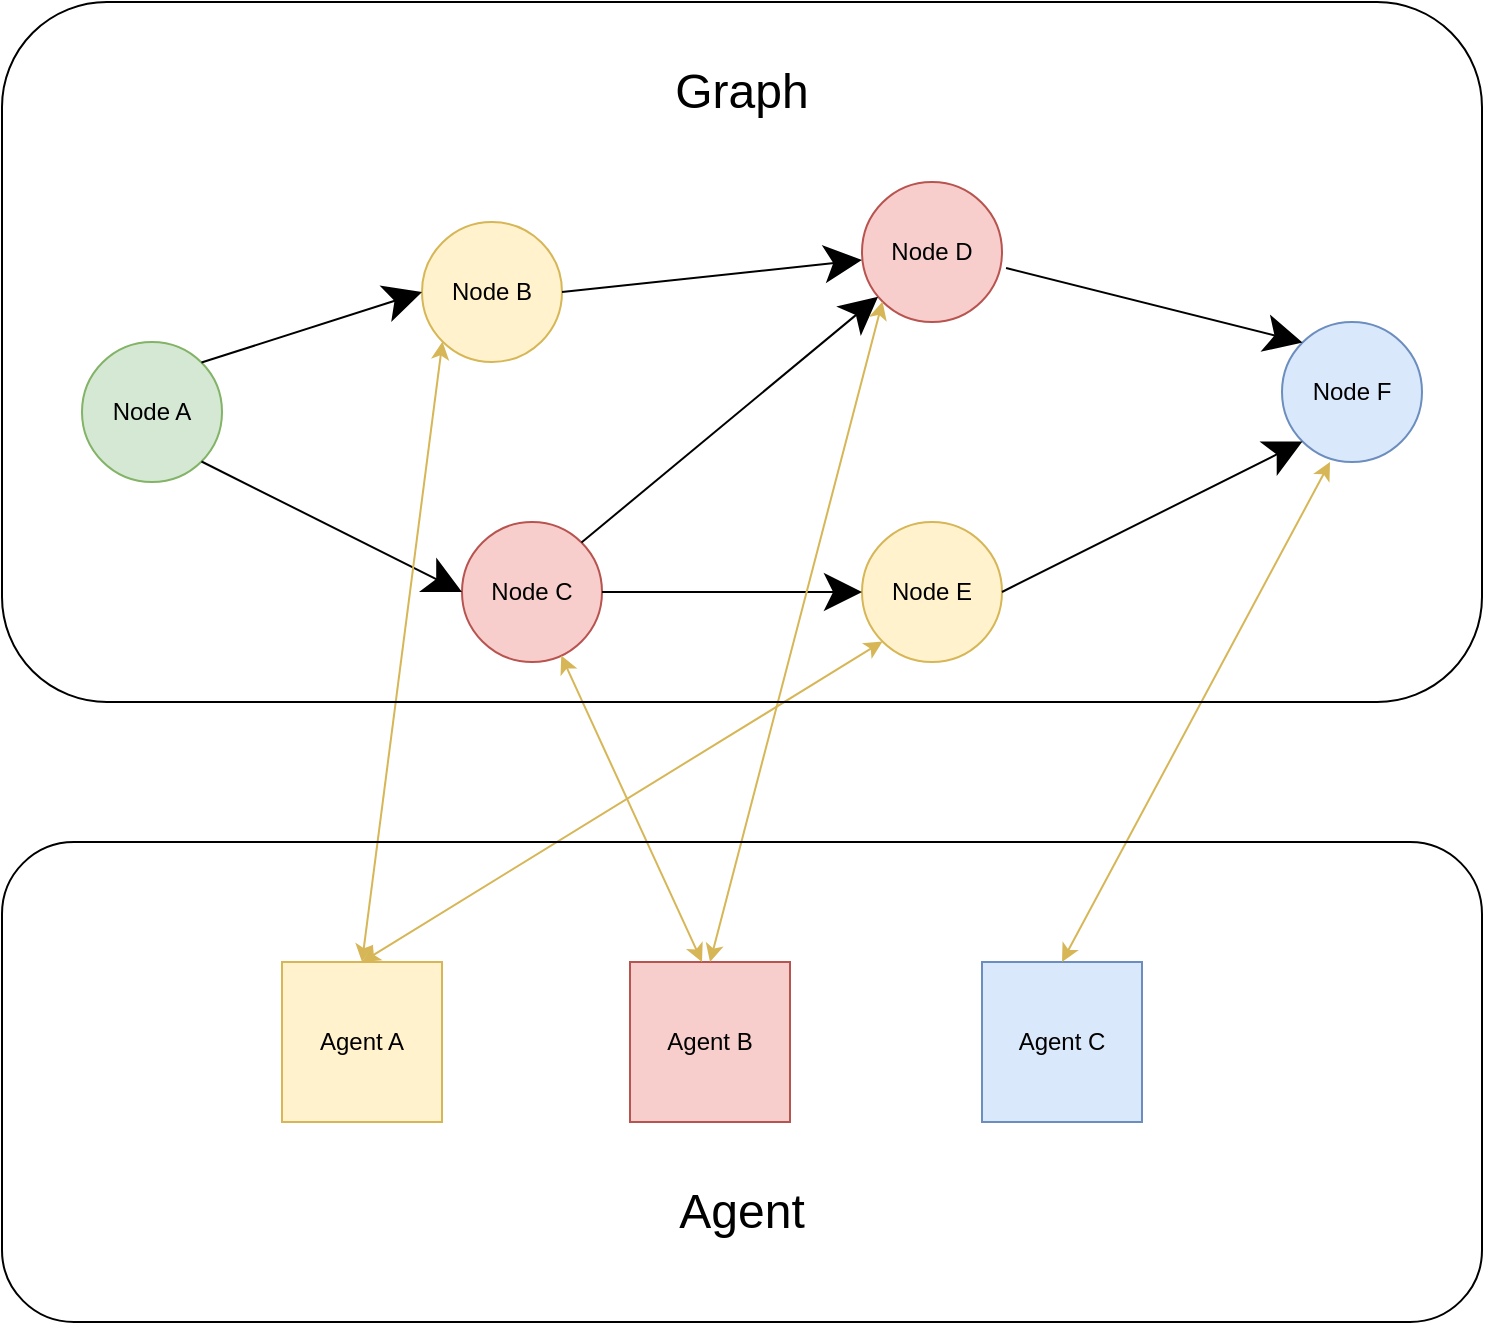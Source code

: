 <mxfile version="24.8.2">
  <diagram name="ページ1" id="fggOw00aKEGHQSjqH7mn">
    <mxGraphModel dx="996" dy="686" grid="1" gridSize="10" guides="1" tooltips="1" connect="1" arrows="1" fold="1" page="1" pageScale="1" pageWidth="827" pageHeight="1169" math="0" shadow="0">
      <root>
        <mxCell id="0" />
        <mxCell id="1" parent="0" />
        <mxCell id="pP3HvTK47zw7e1M1eDcl-1" value="Node A" style="ellipse;whiteSpace=wrap;html=1;fillColor=#d5e8d4;strokeColor=#82b366;" parent="1" vertex="1">
          <mxGeometry x="60" y="210" width="70" height="70" as="geometry" />
        </mxCell>
        <mxCell id="pP3HvTK47zw7e1M1eDcl-3" value="Node B" style="ellipse;whiteSpace=wrap;html=1;fillColor=#fff2cc;strokeColor=#d6b656;" parent="1" vertex="1">
          <mxGeometry x="230" y="150" width="70" height="70" as="geometry" />
        </mxCell>
        <mxCell id="pP3HvTK47zw7e1M1eDcl-4" value="Node C" style="ellipse;whiteSpace=wrap;html=1;fillColor=#f8cecc;strokeColor=#b85450;" parent="1" vertex="1">
          <mxGeometry x="250" y="300" width="70" height="70" as="geometry" />
        </mxCell>
        <mxCell id="pP3HvTK47zw7e1M1eDcl-5" value="Node D" style="ellipse;whiteSpace=wrap;html=1;fillColor=#f8cecc;strokeColor=#b85450;" parent="1" vertex="1">
          <mxGeometry x="450" y="130" width="70" height="70" as="geometry" />
        </mxCell>
        <mxCell id="pP3HvTK47zw7e1M1eDcl-6" value="Node E" style="ellipse;whiteSpace=wrap;html=1;fillColor=#fff2cc;strokeColor=#d6b656;" parent="1" vertex="1">
          <mxGeometry x="450" y="300" width="70" height="70" as="geometry" />
        </mxCell>
        <mxCell id="pP3HvTK47zw7e1M1eDcl-7" value="Node F" style="ellipse;whiteSpace=wrap;html=1;fillColor=#dae8fc;strokeColor=#6c8ebf;" parent="1" vertex="1">
          <mxGeometry x="660" y="200" width="70" height="70" as="geometry" />
        </mxCell>
        <mxCell id="pP3HvTK47zw7e1M1eDcl-8" value="" style="endArrow=classic;html=1;rounded=0;exitX=1;exitY=0;exitDx=0;exitDy=0;jumpSize=6;endSize=16;" parent="1" edge="1">
          <mxGeometry width="50" height="50" relative="1" as="geometry">
            <mxPoint x="119.749" y="220.251" as="sourcePoint" />
            <mxPoint x="230" y="185" as="targetPoint" />
          </mxGeometry>
        </mxCell>
        <mxCell id="pP3HvTK47zw7e1M1eDcl-9" value="" style="endArrow=classic;html=1;rounded=0;entryX=0;entryY=0.5;entryDx=0;entryDy=0;exitX=1;exitY=1;exitDx=0;exitDy=0;endSize=16;" parent="1" target="pP3HvTK47zw7e1M1eDcl-4" edge="1">
          <mxGeometry width="50" height="50" relative="1" as="geometry">
            <mxPoint x="119.749" y="269.749" as="sourcePoint" />
            <mxPoint x="500" y="370" as="targetPoint" />
          </mxGeometry>
        </mxCell>
        <mxCell id="pP3HvTK47zw7e1M1eDcl-10" value="" style="endArrow=classic;html=1;rounded=0;exitX=1;exitY=0.5;exitDx=0;exitDy=0;endSize=16;" parent="1" source="pP3HvTK47zw7e1M1eDcl-3" edge="1">
          <mxGeometry width="50" height="50" relative="1" as="geometry">
            <mxPoint x="330" y="220" as="sourcePoint" />
            <mxPoint x="450" y="169" as="targetPoint" />
          </mxGeometry>
        </mxCell>
        <mxCell id="pP3HvTK47zw7e1M1eDcl-11" value="" style="endArrow=classic;html=1;rounded=0;exitX=1;exitY=0.5;exitDx=0;exitDy=0;entryX=0;entryY=1;entryDx=0;entryDy=0;endSize=16;" parent="1" source="pP3HvTK47zw7e1M1eDcl-6" target="pP3HvTK47zw7e1M1eDcl-7" edge="1">
          <mxGeometry width="50" height="50" relative="1" as="geometry">
            <mxPoint x="570" y="400" as="sourcePoint" />
            <mxPoint x="620" y="350" as="targetPoint" />
          </mxGeometry>
        </mxCell>
        <mxCell id="pP3HvTK47zw7e1M1eDcl-12" value="" style="endArrow=classic;html=1;rounded=0;exitX=1.029;exitY=0.614;exitDx=0;exitDy=0;entryX=0;entryY=0;entryDx=0;entryDy=0;exitPerimeter=0;endSize=16;" parent="1" source="pP3HvTK47zw7e1M1eDcl-5" target="pP3HvTK47zw7e1M1eDcl-7" edge="1">
          <mxGeometry width="50" height="50" relative="1" as="geometry">
            <mxPoint x="519.999" y="180.001" as="sourcePoint" />
            <mxPoint x="521.25" y="249.75" as="targetPoint" />
          </mxGeometry>
        </mxCell>
        <mxCell id="pP3HvTK47zw7e1M1eDcl-13" value="" style="endArrow=classic;html=1;rounded=0;exitX=1;exitY=0.5;exitDx=0;exitDy=0;entryX=0;entryY=0.5;entryDx=0;entryDy=0;endSize=16;" parent="1" source="pP3HvTK47zw7e1M1eDcl-4" target="pP3HvTK47zw7e1M1eDcl-6" edge="1">
          <mxGeometry width="50" height="50" relative="1" as="geometry">
            <mxPoint x="450" y="420" as="sourcePoint" />
            <mxPoint x="390" y="230" as="targetPoint" />
          </mxGeometry>
        </mxCell>
        <mxCell id="pP3HvTK47zw7e1M1eDcl-14" value="" style="endArrow=classic;html=1;rounded=0;exitX=1;exitY=0;exitDx=0;exitDy=0;endSize=16;" parent="1" source="pP3HvTK47zw7e1M1eDcl-4" target="pP3HvTK47zw7e1M1eDcl-5" edge="1">
          <mxGeometry width="50" height="50" relative="1" as="geometry">
            <mxPoint x="450" y="420" as="sourcePoint" />
            <mxPoint x="500" y="370" as="targetPoint" />
          </mxGeometry>
        </mxCell>
        <mxCell id="pP3HvTK47zw7e1M1eDcl-15" value="Agent A" style="whiteSpace=wrap;html=1;aspect=fixed;fillColor=#fff2cc;strokeColor=#d6b656;" parent="1" vertex="1">
          <mxGeometry x="160" y="520" width="80" height="80" as="geometry" />
        </mxCell>
        <mxCell id="pP3HvTK47zw7e1M1eDcl-17" value="Agent C" style="whiteSpace=wrap;html=1;aspect=fixed;fillColor=#dae8fc;strokeColor=#6c8ebf;" parent="1" vertex="1">
          <mxGeometry x="510" y="520" width="80" height="80" as="geometry" />
        </mxCell>
        <mxCell id="pP3HvTK47zw7e1M1eDcl-18" value="Agent B" style="whiteSpace=wrap;html=1;aspect=fixed;fillColor=#f8cecc;strokeColor=#b85450;" parent="1" vertex="1">
          <mxGeometry x="334" y="520" width="80" height="80" as="geometry" />
        </mxCell>
        <mxCell id="pP3HvTK47zw7e1M1eDcl-19" value="" style="endArrow=classic;html=1;rounded=0;exitX=0.5;exitY=0;exitDx=0;exitDy=0;entryX=0;entryY=1;entryDx=0;entryDy=0;fillColor=#fff2cc;strokeColor=#d6b656;startArrow=classic;startFill=1;endFill=1;" parent="1" source="pP3HvTK47zw7e1M1eDcl-15" target="pP3HvTK47zw7e1M1eDcl-3" edge="1">
          <mxGeometry width="50" height="50" relative="1" as="geometry">
            <mxPoint x="450" y="470" as="sourcePoint" />
            <mxPoint x="500" y="420" as="targetPoint" />
          </mxGeometry>
        </mxCell>
        <mxCell id="pP3HvTK47zw7e1M1eDcl-20" value="" style="endArrow=classic;html=1;rounded=0;exitX=0.5;exitY=0;exitDx=0;exitDy=0;entryX=0;entryY=1;entryDx=0;entryDy=0;fillColor=#fff2cc;strokeColor=#d6b656;endFill=1;startArrow=classic;startFill=1;" parent="1" source="pP3HvTK47zw7e1M1eDcl-18" target="pP3HvTK47zw7e1M1eDcl-5" edge="1">
          <mxGeometry width="50" height="50" relative="1" as="geometry">
            <mxPoint x="450" y="410" as="sourcePoint" />
            <mxPoint x="500" y="360" as="targetPoint" />
          </mxGeometry>
        </mxCell>
        <mxCell id="pP3HvTK47zw7e1M1eDcl-21" value="" style="endArrow=classic;html=1;rounded=0;entryX=0;entryY=1;entryDx=0;entryDy=0;exitX=0.5;exitY=0;exitDx=0;exitDy=0;fillColor=#fff2cc;strokeColor=#d6b656;startArrow=classic;startFill=1;endFill=1;" parent="1" source="pP3HvTK47zw7e1M1eDcl-15" target="pP3HvTK47zw7e1M1eDcl-6" edge="1">
          <mxGeometry width="50" height="50" relative="1" as="geometry">
            <mxPoint x="200" y="500" as="sourcePoint" />
            <mxPoint x="500" y="360" as="targetPoint" />
          </mxGeometry>
        </mxCell>
        <mxCell id="pP3HvTK47zw7e1M1eDcl-23" value="" style="endArrow=classic;html=1;rounded=0;fillColor=#fff2cc;strokeColor=#d6b656;startArrow=classic;startFill=1;endFill=1;" parent="1" target="pP3HvTK47zw7e1M1eDcl-4" edge="1">
          <mxGeometry width="50" height="50" relative="1" as="geometry">
            <mxPoint x="370" y="520" as="sourcePoint" />
            <mxPoint x="500" y="360" as="targetPoint" />
          </mxGeometry>
        </mxCell>
        <mxCell id="pP3HvTK47zw7e1M1eDcl-24" value="" style="endArrow=classic;html=1;rounded=0;exitX=0.5;exitY=0;exitDx=0;exitDy=0;entryX=0.343;entryY=1;entryDx=0;entryDy=0;entryPerimeter=0;fillColor=#fff2cc;strokeColor=#d6b656;startArrow=classic;startFill=1;endFill=1;" parent="1" source="pP3HvTK47zw7e1M1eDcl-17" target="pP3HvTK47zw7e1M1eDcl-7" edge="1">
          <mxGeometry width="50" height="50" relative="1" as="geometry">
            <mxPoint x="450" y="410" as="sourcePoint" />
            <mxPoint x="500" y="360" as="targetPoint" />
          </mxGeometry>
        </mxCell>
        <mxCell id="pP3HvTK47zw7e1M1eDcl-30" value="" style="rounded=1;whiteSpace=wrap;html=1;fillColor=none;" parent="1" vertex="1">
          <mxGeometry x="20" y="40" width="740" height="350" as="geometry" />
        </mxCell>
        <mxCell id="pP3HvTK47zw7e1M1eDcl-34" value="&lt;font style=&quot;font-size: 24px;&quot;&gt;Graph&lt;/font&gt;" style="text;html=1;align=center;verticalAlign=middle;whiteSpace=wrap;rounded=0;" parent="1" vertex="1">
          <mxGeometry x="322" y="60" width="136" height="50" as="geometry" />
        </mxCell>
        <mxCell id="dBOEU0Cwrg6f673-CBwP-1" value="" style="rounded=1;whiteSpace=wrap;html=1;fillColor=none;" vertex="1" parent="1">
          <mxGeometry x="20" y="460" width="740" height="240" as="geometry" />
        </mxCell>
        <mxCell id="dBOEU0Cwrg6f673-CBwP-2" value="&lt;font style=&quot;font-size: 24px;&quot;&gt;Agent&lt;/font&gt;" style="text;html=1;align=center;verticalAlign=middle;whiteSpace=wrap;rounded=0;" vertex="1" parent="1">
          <mxGeometry x="322" y="620" width="136" height="50" as="geometry" />
        </mxCell>
      </root>
    </mxGraphModel>
  </diagram>
</mxfile>
